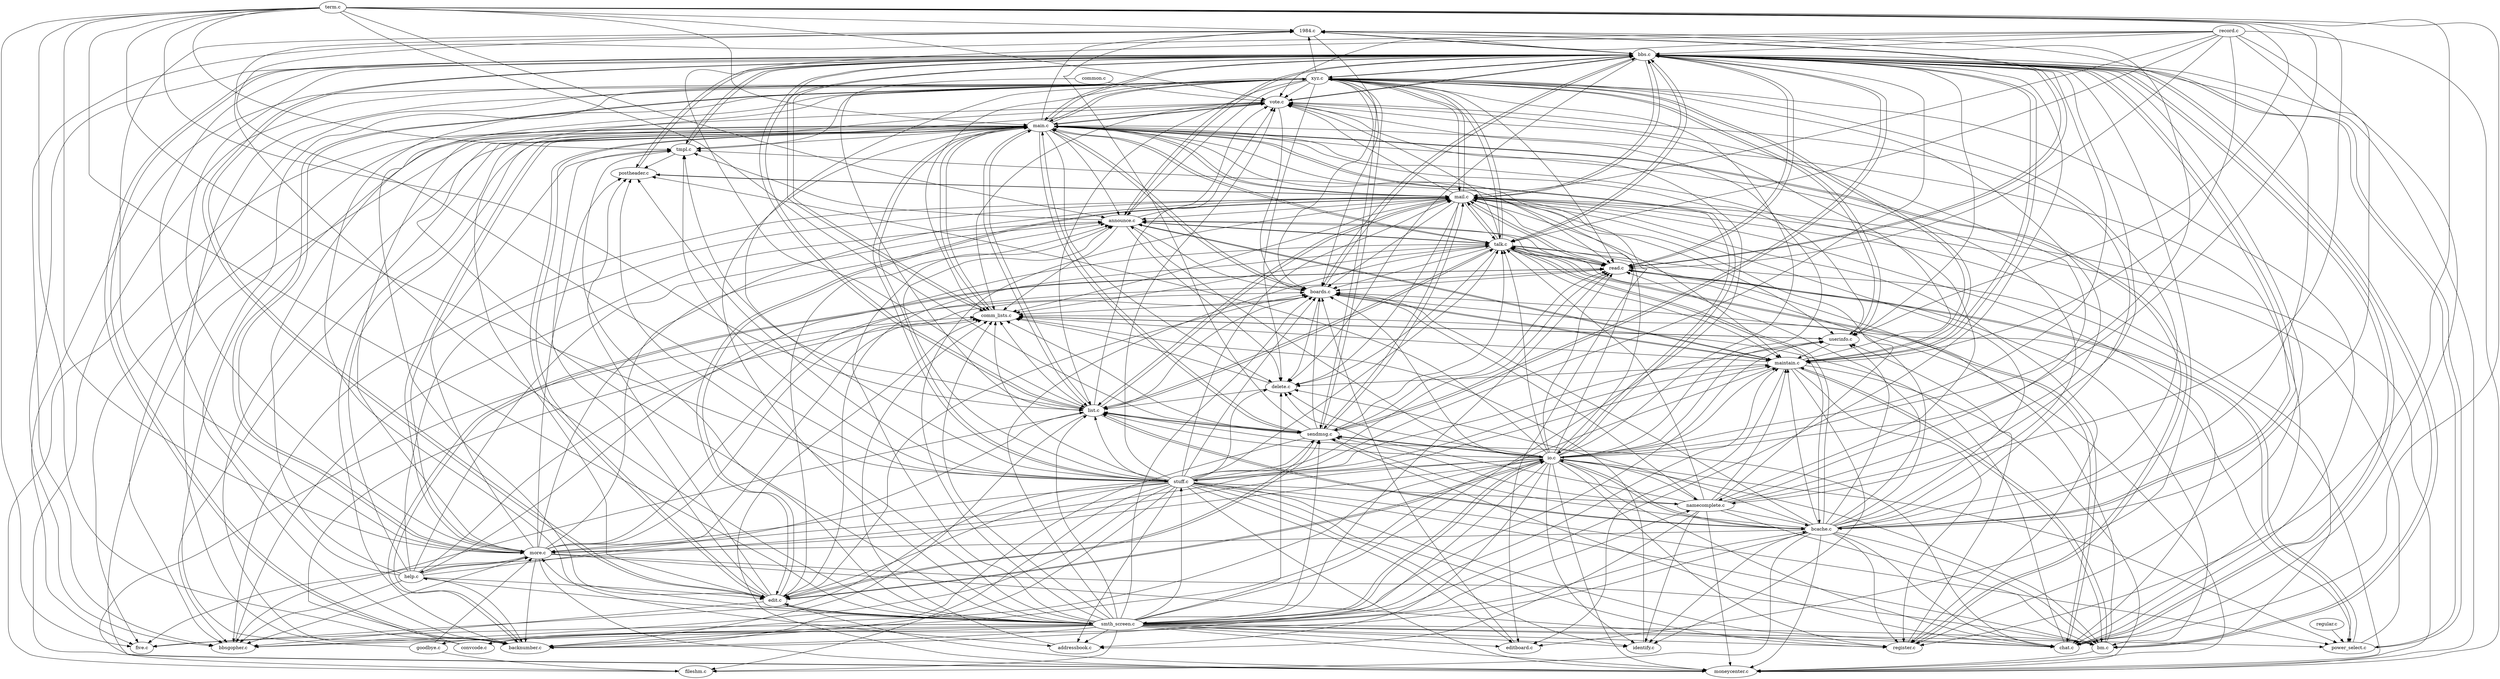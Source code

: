 digraph G {
	n_1984 [label="1984.c"];
	n_addr [label="addressbook.c"];
	n_anno [label="announce.c"];
	n_bckn [label="backnumber.c"];
	n_bbs  [label="bbs.c"];
	n_bbsg [label="bbsgopher.c"];
	n_bcch [label="bcache.c"];
	n_bm   [label="bm.c"];
	n_brds [label="boards.c"];
	n_chat [label="chat.c"];
	n_clst [label="comm_lists.c"];
	n_cmmn [label="common.c"];
	n_cvcd [label="convcode.c"];
	n_delt [label="delete.c"];
	n_edit [label="edit.c"];
	n_edbd [label="editboard.c"];
	n_fshm [label="fileshm.c"];
	n_five [label="five.c"];
	n_gdby [label="goodbye.c"];
	n_help [label="help.c"];
	n_idtf [label="identify.c"];
	n_io   [label="io.c"];
	n_list [label="list.c"];
	n_mail [label="mail.c"];
	n_main [label="main.c"];
	n_mntn [label="maintain.c"];
	n_mnct [label="moneycenter.c"];
	n_more [label="more.c"];
	n_nmcp [label="namecomplete.c"];
	n_psth [label="postheader.c"];
	n_psel [label="power_select.c"];
	n_read [label="read.c"];
	n_rcrd [label="record.c"];
	n_regi [label="register.c"];
	n_regu [label="regular.c"];
	n_smsg [label="sendmsg.c"];
	n_smth [label="smth_screen.c"];
	n_stff [label="stuff.c"];
	n_talk [label="talk.c"];
	n_term [label="term.c"];
	n_tmpl [label="tmpl.c"];
	n_user [label="userinfo.c"];
	n_vote [label="vote.c"];
	n_xyz  [label="xyz.c"];

	/* 1984.c */
	n_main -> n_1984;
	n_smth -> n_1984;
	n_bbs  -> n_1984;
	n_xyz  -> n_1984;
	n_more -> n_1984;
	n_read -> n_1984;
	n_smsg -> n_1984;
	n_stff -> n_1984;
	n_bcch -> n_1984;
	n_io   -> n_1984;
	n_term -> n_1984;

	/* addressbook.c */
	n_xyz  -> n_addr;
	n_io   -> n_addr;
	n_smth -> n_addr;
	n_stff -> n_addr;
	n_nmcp -> n_addr;

	/* announce.c */
	n_bbs  -> n_anno;
	n_bbsg -> n_anno;
	n_smth -> n_anno;
	n_main -> n_anno;
	n_term -> n_anno;
	n_stff -> n_anno;
	n_xyz  -> n_anno;
	n_io   -> n_anno;
	n_mail -> n_anno;
	n_more -> n_anno;
	n_bcch -> n_anno;
	n_help -> n_anno;
	n_mntn -> n_anno;
	n_edit -> n_anno;
	n_talk -> n_anno;

	/* backnumber.c */
	n_smth -> n_bckn;
	n_main -> n_bckn;
	n_xyz  -> n_bckn;
	n_stff -> n_bckn;
	n_more -> n_bckn;
	n_read -> n_bckn;
	n_bbs  -> n_bckn;
	n_io   -> n_bckn;
	n_term -> n_bckn;
	n_smsg -> n_bckn;
	n_help -> n_bckn;
	n_mntn -> n_bckn;
	n_list -> n_bckn;

	/* bbs.c */
	n_talk -> n_bbs;
	n_vote -> n_bbs;
	n_smsg -> n_bbs;
	n_mail -> n_bbs;
	n_list -> n_bbs;
	n_stff -> n_bbs;
	n_smth -> n_bbs;
	n_io   -> n_bbs;
	n_edit -> n_bbs;
	n_brds -> n_bbs;
	n_bcch -> n_bbs;
	n_psel -> n_bbs;
	n_tmpl -> n_bbs;
	n_main -> n_bbs;
	n_read -> n_bbs;
	n_bm   -> n_bbs;
	n_clst -> n_bbs;
	n_xyz  -> n_bbs;
	n_more -> n_bbs;
	n_nmcp -> n_bbs;
	n_1984 -> n_bbs;
	n_psth -> n_bbs;
	n_anno -> n_bbs;
	n_mntn -> n_bbs;
	n_bckn -> n_bbs;
	n_rcrd -> n_bbs;
	n_chat -> n_bbs;
	n_help -> n_bbs;

	/* bbsgopher.c */
	n_main -> n_bbsg;
	n_smth -> n_bbsg;
	n_edit -> n_bbsg;
	n_stff -> n_bbsg;
	n_bbs  -> n_bbsg;
	n_help -> n_bbsg;
	n_xyz  -> n_bbsg;
	n_more -> n_bbsg;
	n_list -> n_bbsg;
	n_rcrd -> n_bbsg;
	n_mail -> n_bbsg;

	/* bcache.c */
	n_smth -> n_bcch;
	n_talk -> n_bcch;
	n_rcrd -> n_bcch;
	n_list -> n_bcch;
	n_bbs  -> n_bcch;
	n_nmcp -> n_bcch;
	n_io   -> n_bcch;

	/* bm.c */
	n_smth -> n_bm;
	n_io   -> n_bm;
	n_stff -> n_bm;
	n_talk -> n_bm;
	n_nmcp -> n_bm;
	n_bcch -> n_bm;
	n_bbs  -> n_bm;
	n_more -> n_bm;
	n_mntn -> n_bm;
	n_mail -> n_bm;

	/* boards.c */
	n_edbd -> n_brds;
	n_bbs  -> n_brds;
	n_io   -> n_brds;
	n_smth -> n_brds;
	n_main -> n_brds;
	n_stff -> n_brds;
	n_bcch -> n_brds;
	n_xyz  -> n_brds;
	n_smsg -> n_brds;
	n_more -> n_brds;
	n_1984 -> n_brds;
	n_read -> n_brds;
	n_mail -> n_brds;
	n_edit -> n_brds;
	n_mntn -> n_brds;
	n_nmcp -> n_brds;
	n_help -> n_brds;
	n_talk -> n_brds;
	n_list -> n_brds;
	n_anno -> n_brds;
	n_vote -> n_brds;

	/* chat.c */
	n_smth -> n_chat;
	n_xyz  -> n_chat;
	n_term -> n_chat;
	n_io   -> n_chat;
	n_mail -> n_chat;
	n_bcch -> n_chat;
	n_smsg -> n_chat;
	n_stff -> n_chat;
	n_rcrd -> n_chat;
	n_talk -> n_chat;
	n_list -> n_chat;
	n_main -> n_chat;
	n_bbs  -> n_chat;

	/* comm_lists.c */
	n_stff -> n_clst;
	n_xyz  -> n_clst;
	n_brds -> n_clst;
	n_anno -> n_clst;
	n_mntn -> n_clst;
	n_mail -> n_clst;
	n_list -> n_clst;
	n_talk -> n_clst;
	n_smsg -> n_clst;
	n_user -> n_clst;
	n_vote -> n_clst;
	n_bbs  -> n_clst;
	n_addr -> n_clst;
	n_chat -> n_clst;
	n_delt -> n_clst;
	n_more -> n_clst;
	n_cvcd -> n_clst;
	n_smth -> n_clst;
	n_main -> n_clst;
	n_fshm -> n_clst;
	n_mnct -> n_clst;
	n_idtf -> n_clst;

	/* convcode.c */
	n_bcch -> n_cvcd;
	n_smth -> n_cvcd;

	/* delete.c */
	n_xyz  -> n_delt;
	n_smth -> n_delt;
	n_stff -> n_delt;
	n_mntn -> n_delt;
	n_io   -> n_delt;
	n_nmcp -> n_delt;
	n_bcch -> n_delt;
	n_talk -> n_delt;
	n_main -> n_delt;
	n_mail -> n_delt;
	n_anno -> n_delt;
	n_bbs  -> n_delt;
	n_brds -> n_delt;

	/* edit.c */
	n_smth -> n_edit;
	n_talk -> n_edit;
	n_mail -> n_edit;
	n_smsg -> n_edit;
	n_io   -> n_edit;
	n_main -> n_edit;
	n_help -> n_edit;
	n_bbs  -> n_edit;
	n_stff -> n_edit;

	/* editboard.c */
	n_smth -> n_edbd;
	n_bbs  -> n_edbd;
	n_stff -> n_edbd;
	n_mntn -> n_edbd;
	n_main -> n_edbd;

	/* fileshm.c */
	n_bcch -> n_fshm;
	n_smth -> n_fshm;
	n_stff -> n_fshm;
	n_gdby -> n_fshm;

	/* five.c */
	n_smth -> n_five;
	n_stff -> n_five;
	n_io   -> n_five;
	n_xyz  -> n_five;
	n_term -> n_five;
	n_main -> n_five;

	/* goodbye.c */
	n_smth -> n_gdby;

	/* help.c */
	n_more -> n_help;
	n_smth -> n_help;

	/* identify.c */
	n_smth -> n_idtf;
	n_io   -> n_idtf;
	n_mntn -> n_idtf;
	n_nmcp -> n_idtf;
	n_stff -> n_idtf;
	n_bcch -> n_idtf;

	/* io.c */
	n_edit -> n_io;
	n_cvcd -> n_io;
	n_bcch -> n_io;
	n_main -> n_io;
	n_smsg -> n_io;
	n_smth -> n_io;
	n_term -> n_io;

	/* list.c */
	n_cmmn -> n_list;
	n_term -> n_list;
	n_smth -> n_list;
	n_io   -> n_list;
	n_main -> n_list;
	n_stff -> n_list;
	n_delt -> n_list;
	n_help -> n_list;
	n_smsg -> n_list;
	n_xyz  -> n_list;
	n_mail -> n_list;
	n_bcch -> n_list;
	n_bbs  -> n_list;
	n_talk -> n_list;
	n_rcrd -> n_list;

	/* mail.c */
	n_smth -> n_mail;
	n_psth -> n_mail;
	n_io   -> n_mail;
	n_xyz  -> n_mail;
	n_stff -> n_mail;
	n_read -> n_mail;
	n_more -> n_mail;
	n_rcrd -> n_mail;
	n_main -> n_mail;
	n_list -> n_mail;
	n_nmcp -> n_mail;
	n_bcch -> n_mail;
	n_edit -> n_mail;
	n_bbs  -> n_mail;
	n_smsg -> n_mail;
	n_help -> n_mail;
	n_talk -> n_mail;
	n_psel -> n_mail;

	/* main.c */
	n_bcch -> n_main;
	n_smth -> n_main;
	n_bbs  -> n_main;
	n_io   -> n_main;
	n_smsg -> n_main;
	n_more -> n_main;
	n_stff -> n_main;
	n_term -> n_main;
	n_cvcd -> n_main;
	n_mail -> n_main;
	n_xyz  -> n_main;
	n_talk -> n_main;
	n_user -> n_main;
	n_brds -> n_main;
	n_fshm -> n_main;
	n_regi -> n_main;
	n_help -> n_main;
	n_gdby -> n_main;
	n_list -> n_main;
	n_clst -> n_main;
	n_edit -> n_main;
	n_vote -> n_main;

	/* maintain.c */
	n_smth -> n_mntn;
	n_io   -> n_mntn;
	n_stff -> n_mntn;
	n_xyz  -> n_mntn;
	n_nmcp -> n_mntn;
	n_bcch -> n_mntn;
	n_user -> n_mntn;
	n_more -> n_mntn;
	n_rcrd -> n_mntn;
	n_bm   -> n_mntn;
	n_bbs  -> n_mntn;
	n_anno -> n_mntn;
	n_talk -> n_mntn;
	n_brds -> n_mntn;
	n_mail -> n_mntn;

	/* moneycenter.c */
	n_stff -> n_mnct;
	n_smth -> n_mnct;
	n_mntn -> n_mnct;
	n_nmcp -> n_mnct;
	n_main -> n_mnct;
	n_bcch -> n_mnct;
	n_talk -> n_mnct;
	n_bbs  -> n_mnct;
	n_mail -> n_mnct;
	n_bm   -> n_mnct;
	n_io   -> n_mnct;
	n_rcrd -> n_mnct;
	n_more -> n_mnct;
	n_xyz  -> n_mnct;
	n_brds -> n_mnct;
	n_edit -> n_mnct;

	/* more.c */
	n_smth -> n_more;
	n_term -> n_more;
	n_io   -> n_more;
	n_stff -> n_more;
	n_main -> n_more;
	n_help -> n_more;
	n_bcch -> n_more;
	n_xyz  -> n_more;
	n_gdby -> n_more;

	/* namecomplete.c */
	n_smth -> n_nmcp;
	n_io   -> n_nmcp;
	n_term -> n_nmcp;
	n_stff -> n_nmcp;
	n_main -> n_nmcp;

	/* postheader.c */
	n_tmpl -> n_psth;
	n_smth -> n_psth;
	n_io   -> n_psth;
	n_more -> n_psth;
	n_stff -> n_psth;
	n_bbs  -> n_psth;
	n_mail -> n_psth;
	n_edit -> n_psth;

	/* power_select.c */
	n_regu -> n_psel;
	n_smth -> n_psel;
	n_bbs  -> n_psel;
	n_stff -> n_psel;
	n_io   -> n_psel;
	n_read -> n_psel;
	n_brds -> n_psel;

	/* read.c */
	n_smth -> n_read;
	n_stff -> n_read;
	n_bckn -> n_read;
	n_io   -> n_read;
	n_talk -> n_read;
	n_main -> n_read;
	n_bbs  -> n_read;
	n_smsg -> n_read;
	n_mail -> n_read;
	n_bcch -> n_read;
	n_anno -> n_read;
	n_1984 -> n_read;
	n_more -> n_read;
	n_rcrd -> n_read;
	n_xyz  -> n_read;
	n_psel -> n_read;
	n_bm   -> n_read;

	/* register.c */
	n_smth -> n_regi;
	n_io   -> n_regi;
	n_stff -> n_regi;
	n_more -> n_regi;
	n_main -> n_regi;
	n_term -> n_regi;
	n_bbs  -> n_regi;
	n_bcch -> n_regi;
	n_mail -> n_regi;
	n_mntn -> n_regi;

	/* sendmsg.c */
	n_edit -> n_smsg;
	n_smth -> n_smsg;
	n_io   -> n_smsg;
	n_stff -> n_smsg;
	n_xyz  -> n_smsg;
	n_bcch -> n_smsg;
	n_list -> n_smsg;
	n_term -> n_smsg;
	n_nmcp -> n_smsg;
	n_mail -> n_smsg;
	n_bbs  -> n_smsg;
	n_main -> n_smsg;

	/* smth_screen.c */
	n_edit -> n_smth;
	n_term -> n_smth;
	n_io   -> n_smth;

	/* stuff.c */
	n_term -> n_stff;
	n_smth -> n_stff;
	n_main -> n_stff;
	n_io   -> n_stff;

	/* talk.c */
	n_list -> n_talk;
	n_io   -> n_talk;
	n_smth -> n_talk;
	n_xyz  -> n_talk;
	n_bcch -> n_talk;
	n_stff -> n_talk;
	n_main -> n_talk;
	n_smsg -> n_talk;
	n_mail -> n_talk;
	n_read -> n_talk;
	n_rcrd -> n_talk;
	n_nmcp -> n_talk;
	n_bbs  -> n_talk;
	n_help -> n_talk;
	n_chat -> n_talk;
	n_anno -> n_talk;

	/* tmpl.c */
	n_smth -> n_tmpl;
	n_io   -> n_tmpl;
	n_bbs  -> n_tmpl;
	n_term -> n_tmpl;
	n_stff -> n_tmpl;
	n_anno -> n_tmpl;
	n_more -> n_tmpl;
	n_main -> n_tmpl;
	n_edit -> n_tmpl;
	n_list -> n_tmpl;
	n_xyz  -> n_tmpl;

	/* userinfo.c */
	n_bcch -> n_user;
	n_smth -> n_user;
	n_term -> n_user;
	n_stff -> n_user;
	n_io   -> n_user;
	n_mail -> n_user;
	n_xyz  -> n_user;
	n_bbs  -> n_user;
	n_regi -> n_user;
	n_clst -> n_user;

	/* vote.c */
	n_cmmn -> n_vote;
	n_bbs  -> n_vote;
	n_bcch -> n_vote;
	n_smth -> n_vote;
	n_term -> n_vote;
	n_stff -> n_vote;
	n_rcrd -> n_vote;
	n_io   -> n_vote;
	n_edit -> n_vote;
	n_more -> n_vote;
	n_talk -> n_vote;
	n_anno -> n_vote;
	n_mntn -> n_vote;
	n_mail -> n_vote;
	n_xyz  -> n_vote;
	n_nmcp -> n_vote;
	n_help -> n_vote;
	n_list -> n_vote;
	n_main -> n_vote;

	/* xyz.c */
	n_smth -> n_xyz;
	n_mntn -> n_xyz;
	n_bcch -> n_xyz;
	n_stff -> n_xyz;
	n_io   -> n_xyz;
	n_edit -> n_xyz;
	n_smsg -> n_xyz;
	n_talk -> n_xyz;
	n_nmcp -> n_xyz;
	n_mail -> n_xyz;
	n_more -> n_xyz;
	n_bbs  -> n_xyz;
	n_cvcd -> n_xyz;
	n_user -> n_xyz;
	n_main -> n_xyz;
}

